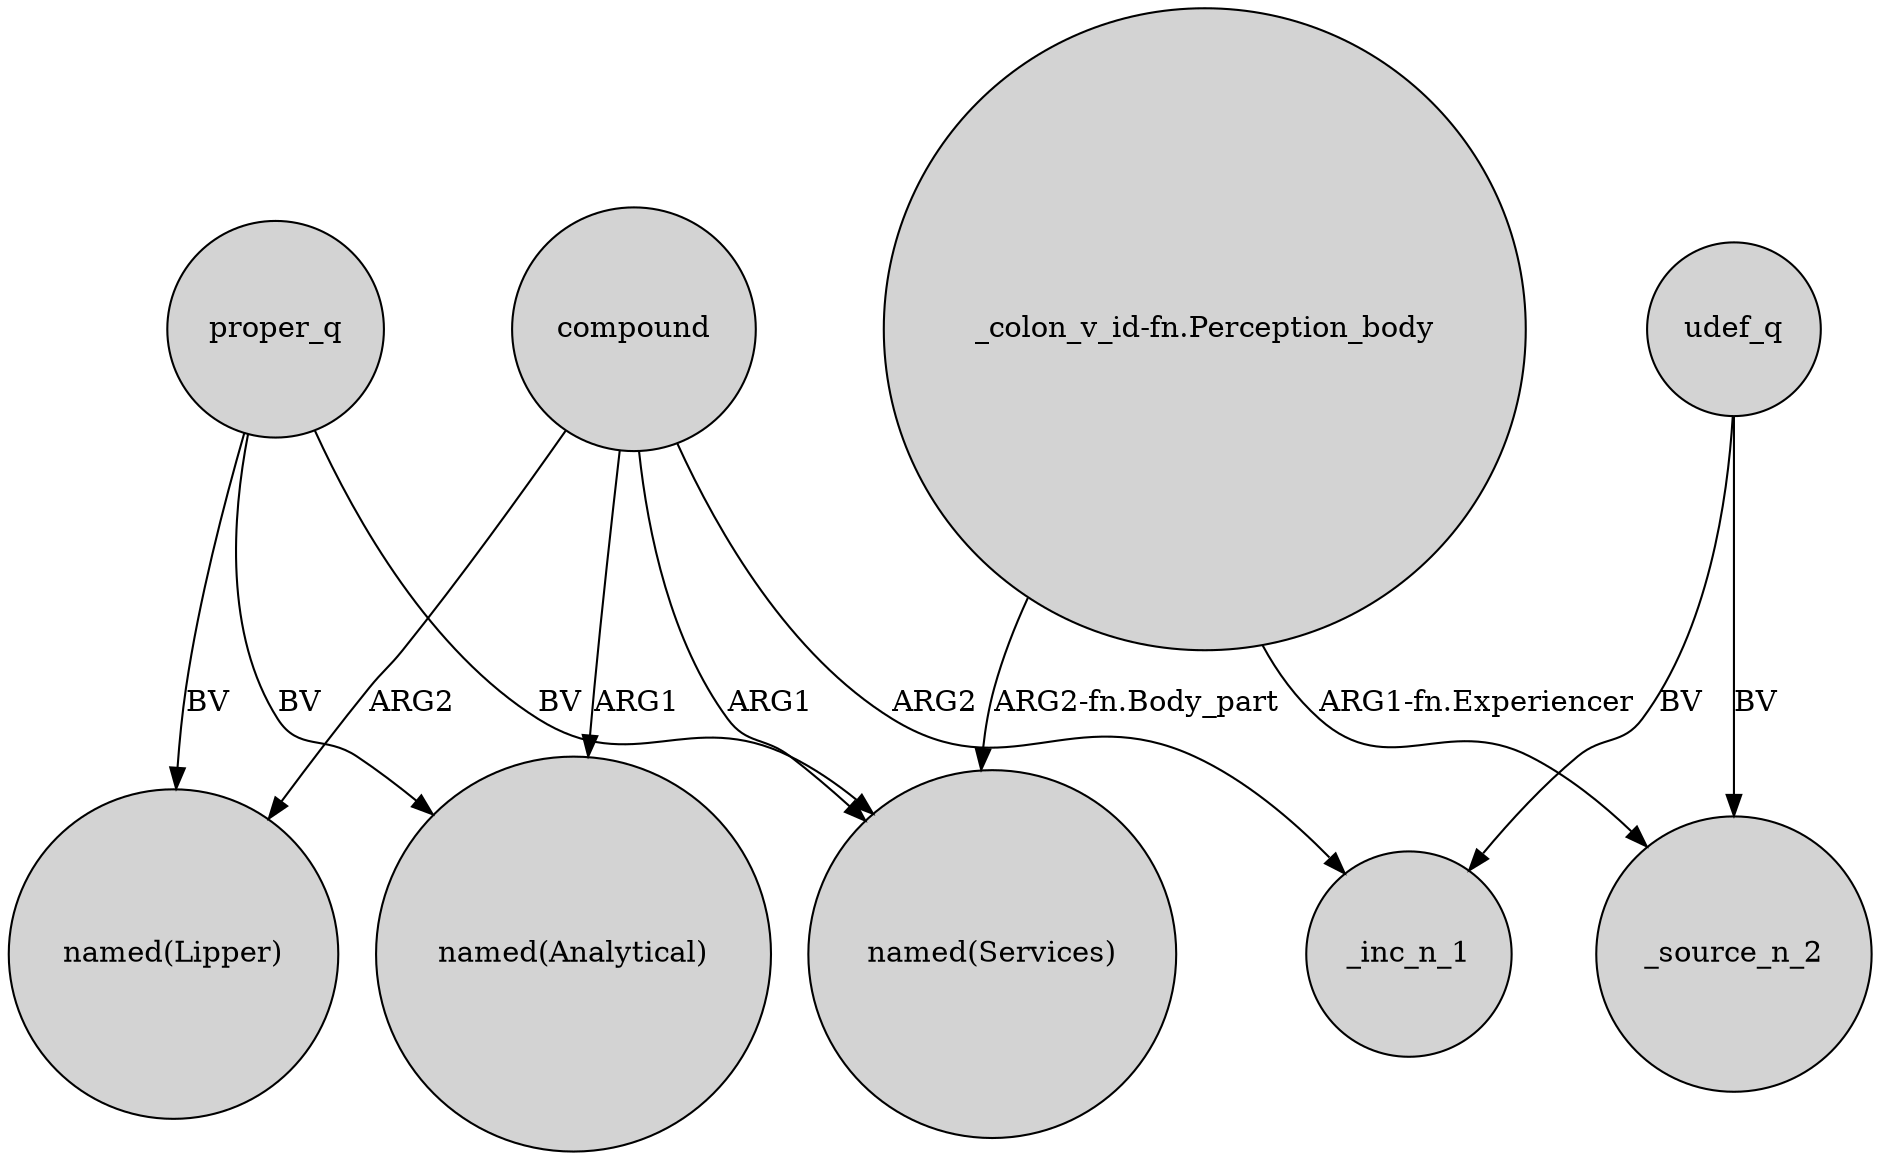 digraph {
	node [shape=circle style=filled]
	proper_q -> "named(Lipper)" [label=BV]
	proper_q -> "named(Services)" [label=BV]
	proper_q -> "named(Analytical)" [label=BV]
	"_colon_v_id-fn.Perception_body" -> "named(Services)" [label="ARG2-fn.Body_part"]
	compound -> "named(Analytical)" [label=ARG1]
	"_colon_v_id-fn.Perception_body" -> _source_n_2 [label="ARG1-fn.Experiencer"]
	udef_q -> _inc_n_1 [label=BV]
	compound -> "named(Services)" [label=ARG1]
	compound -> "named(Lipper)" [label=ARG2]
	udef_q -> _source_n_2 [label=BV]
	compound -> _inc_n_1 [label=ARG2]
}
